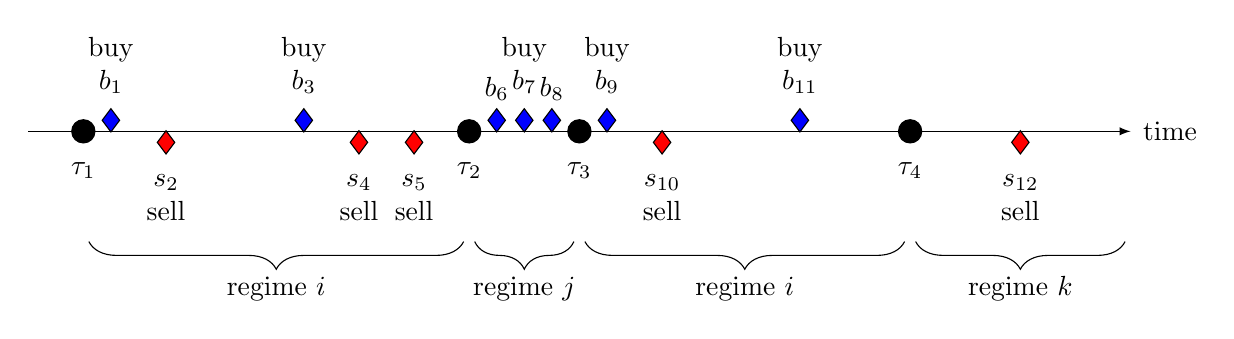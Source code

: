 % Limit Order Book timeline by Anton
%

\begin{tikzpicture}[scale=1.4]
    \draw [>=latex,->] (0,0) -- (10,0) node[draw=none,fill=none,shift=(right:0.5)] {time};
    \draw[mark options={fill=black}, mark size=+3pt] plot[mark=*] coordinates {(.5,0)} node[shift=(down:0.5), align=center] {$\tau_1$};
    \draw[mark options={fill=black}, mark size=+3pt] plot[mark=*] coordinates {(4,0)} node[shift=(down:0.5), align=center] {$\tau_2$};
    \draw[mark options={fill=black}, mark size=+3pt] plot[mark=*] coordinates {(5,0)} node[shift=(down:0.5), align=center] {$\tau_3$};
    \draw[mark options={fill=black}, mark size=+3pt] plot[mark=*] coordinates {(8,0)} node[shift=(down:0.5), align=center] {$\tau_4$};
    
	\draw[mark options={fill=blue}, mark size =+3pt, shift=(up:0.1)] plot[mark=diamond*] coordinates {(.75,0)} node[shift=(up:0.7), align=center] {buy \\ $b_1$};
	\draw[mark options={fill=red}, mark size =+3pt, shift=(down:0.1)] plot[mark=diamond*] coordinates {(1.25,0)} node[shift=(down:0.7), align=center] {$s_2$ \\ sell};
	\draw[mark options={fill=blue}, mark size =+3pt, shift=(up:0.1)] plot[mark=diamond*] coordinates {(2.5,0)} node[shift=(up:0.7), align=center] {buy \\ $b_3$};
	\draw[mark options={fill=red}, mark size =+3pt, shift=(down:0.1)] plot[mark=diamond*] coordinates {(3,0)} node[shift=(down:0.7), align=center] {$s_4$ \\ sell};
	\draw[mark options={fill=red}, mark size =+3pt, shift=(down:0.1)] plot[mark=diamond*] coordinates {(3.5,0)} node[shift=(down:0.7), align=center] {$s_5$ \\ sell};

%%% REGIME SWITCH
	
	\draw[mark options={fill=blue}, mark size =+3pt, shift=(up:0.1)] plot[mark=diamond*] coordinates {(4.25,0)} node[shift=(up:0.4), align=center] {$b_6$};
	\draw[mark options={fill=blue}, mark size =+3pt, shift=(up:0.1)] plot[mark=diamond*] coordinates {(4.50,0)} node[shift=(up:0.7), align=center] {buy \\ $b_7$};
	\draw[mark options={fill=blue}, mark size =+3pt, shift=(up:0.1)] plot[mark=diamond*] coordinates {(4.75,0)} node[shift=(up:0.4), align=center] {$b_8$};
	
%%% REGIME SWITCH

	\draw[mark options={fill=blue}, mark size =+3pt, shift=(up:0.1)] plot[mark=diamond*] coordinates {(5.25,0)} node[shift=(up:0.7), align=center] {buy \\ $b_9$};
	\draw[mark options={fill=red}, mark size =+3pt, shift=(down:0.1)] plot[mark=diamond*] coordinates {(5.75,0)} node[shift=(down:0.7), align=center] {$s_{10}$ \\ sell};
	\draw[mark options={fill=blue}, mark size =+3pt, shift=(up:0.1)] plot[mark=diamond*] coordinates {(7,0)} node[shift=(up:0.7), align=center] {buy \\ $b_{11}$};
	
%%% REGIME SWITCH

	\draw[mark options={fill=red}, mark size =+3pt, shift=(down:0.1)] plot[mark=diamond*] coordinates {(9,0)} node[shift=(down:0.7), align=center] {$s_{12}$ \\ sell};
	
%%% BRACES
	
	\draw [decorate, decoration = {brace, amplitude = 10pt, mirror}] (0.55,-1) -- (3.95,-1) node [black, midway, yshift = -0.6cm] {regime $i$};
	\draw [decorate, decoration = {brace, amplitude = 10pt, mirror}] (4.05,-1) -- (4.95,-1) node [black, midway, yshift = -0.6cm] {regime $j$}; 
	\draw [decorate, decoration = {brace, amplitude = 10pt, mirror}] (5.05,-1) -- (7.95,-1) node [black, midway, yshift = -0.6cm] {regime $i$}; 
	\draw [decorate, decoration = {brace, amplitude = 10pt, mirror}] (8.05,-1) -- (9.95,-1) node [black, midway, yshift = -0.6cm] {regime $k$}; 
\end{tikzpicture}
